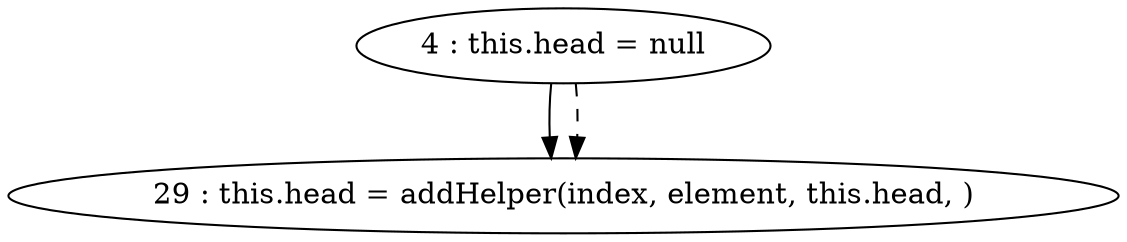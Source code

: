 digraph G {
"4 : this.head = null"
"4 : this.head = null" -> "29 : this.head = addHelper(index, element, this.head, )"
"4 : this.head = null" -> "29 : this.head = addHelper(index, element, this.head, )" [style=dashed]
"29 : this.head = addHelper(index, element, this.head, )"
}